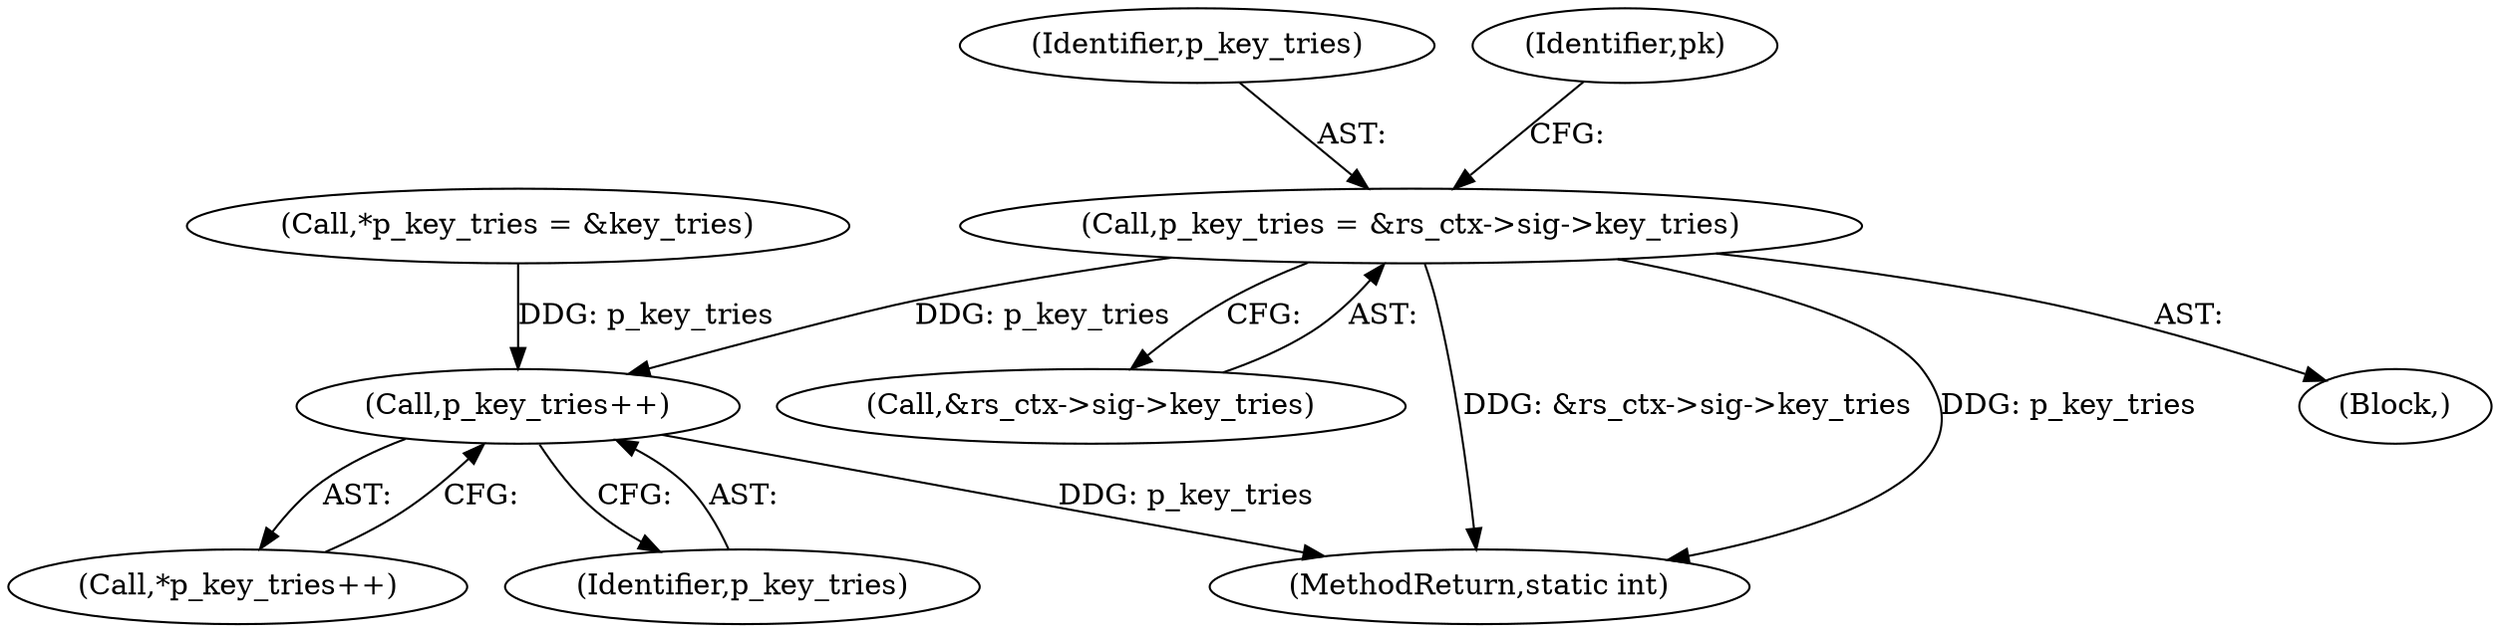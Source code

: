 digraph "0_mbedtls_33f66ba6fd234114aa37f0209dac031bb2870a9b_0@pointer" {
"1000206" [label="(Call,p_key_tries = &rs_ctx->sig->key_tries)"];
"1000274" [label="(Call,p_key_tries++)"];
"1000206" [label="(Call,p_key_tries = &rs_ctx->sig->key_tries)"];
"1000208" [label="(Call,&rs_ctx->sig->key_tries)"];
"1000274" [label="(Call,p_key_tries++)"];
"1000454" [label="(MethodReturn,static int)"];
"1000273" [label="(Call,*p_key_tries++)"];
"1000197" [label="(Block,)"];
"1000129" [label="(Call,*p_key_tries = &key_tries)"];
"1000207" [label="(Identifier,p_key_tries)"];
"1000215" [label="(Identifier,pk)"];
"1000275" [label="(Identifier,p_key_tries)"];
"1000206" -> "1000197"  [label="AST: "];
"1000206" -> "1000208"  [label="CFG: "];
"1000207" -> "1000206"  [label="AST: "];
"1000208" -> "1000206"  [label="AST: "];
"1000215" -> "1000206"  [label="CFG: "];
"1000206" -> "1000454"  [label="DDG: &rs_ctx->sig->key_tries"];
"1000206" -> "1000454"  [label="DDG: p_key_tries"];
"1000206" -> "1000274"  [label="DDG: p_key_tries"];
"1000274" -> "1000273"  [label="AST: "];
"1000274" -> "1000275"  [label="CFG: "];
"1000275" -> "1000274"  [label="AST: "];
"1000273" -> "1000274"  [label="CFG: "];
"1000274" -> "1000454"  [label="DDG: p_key_tries"];
"1000129" -> "1000274"  [label="DDG: p_key_tries"];
}

